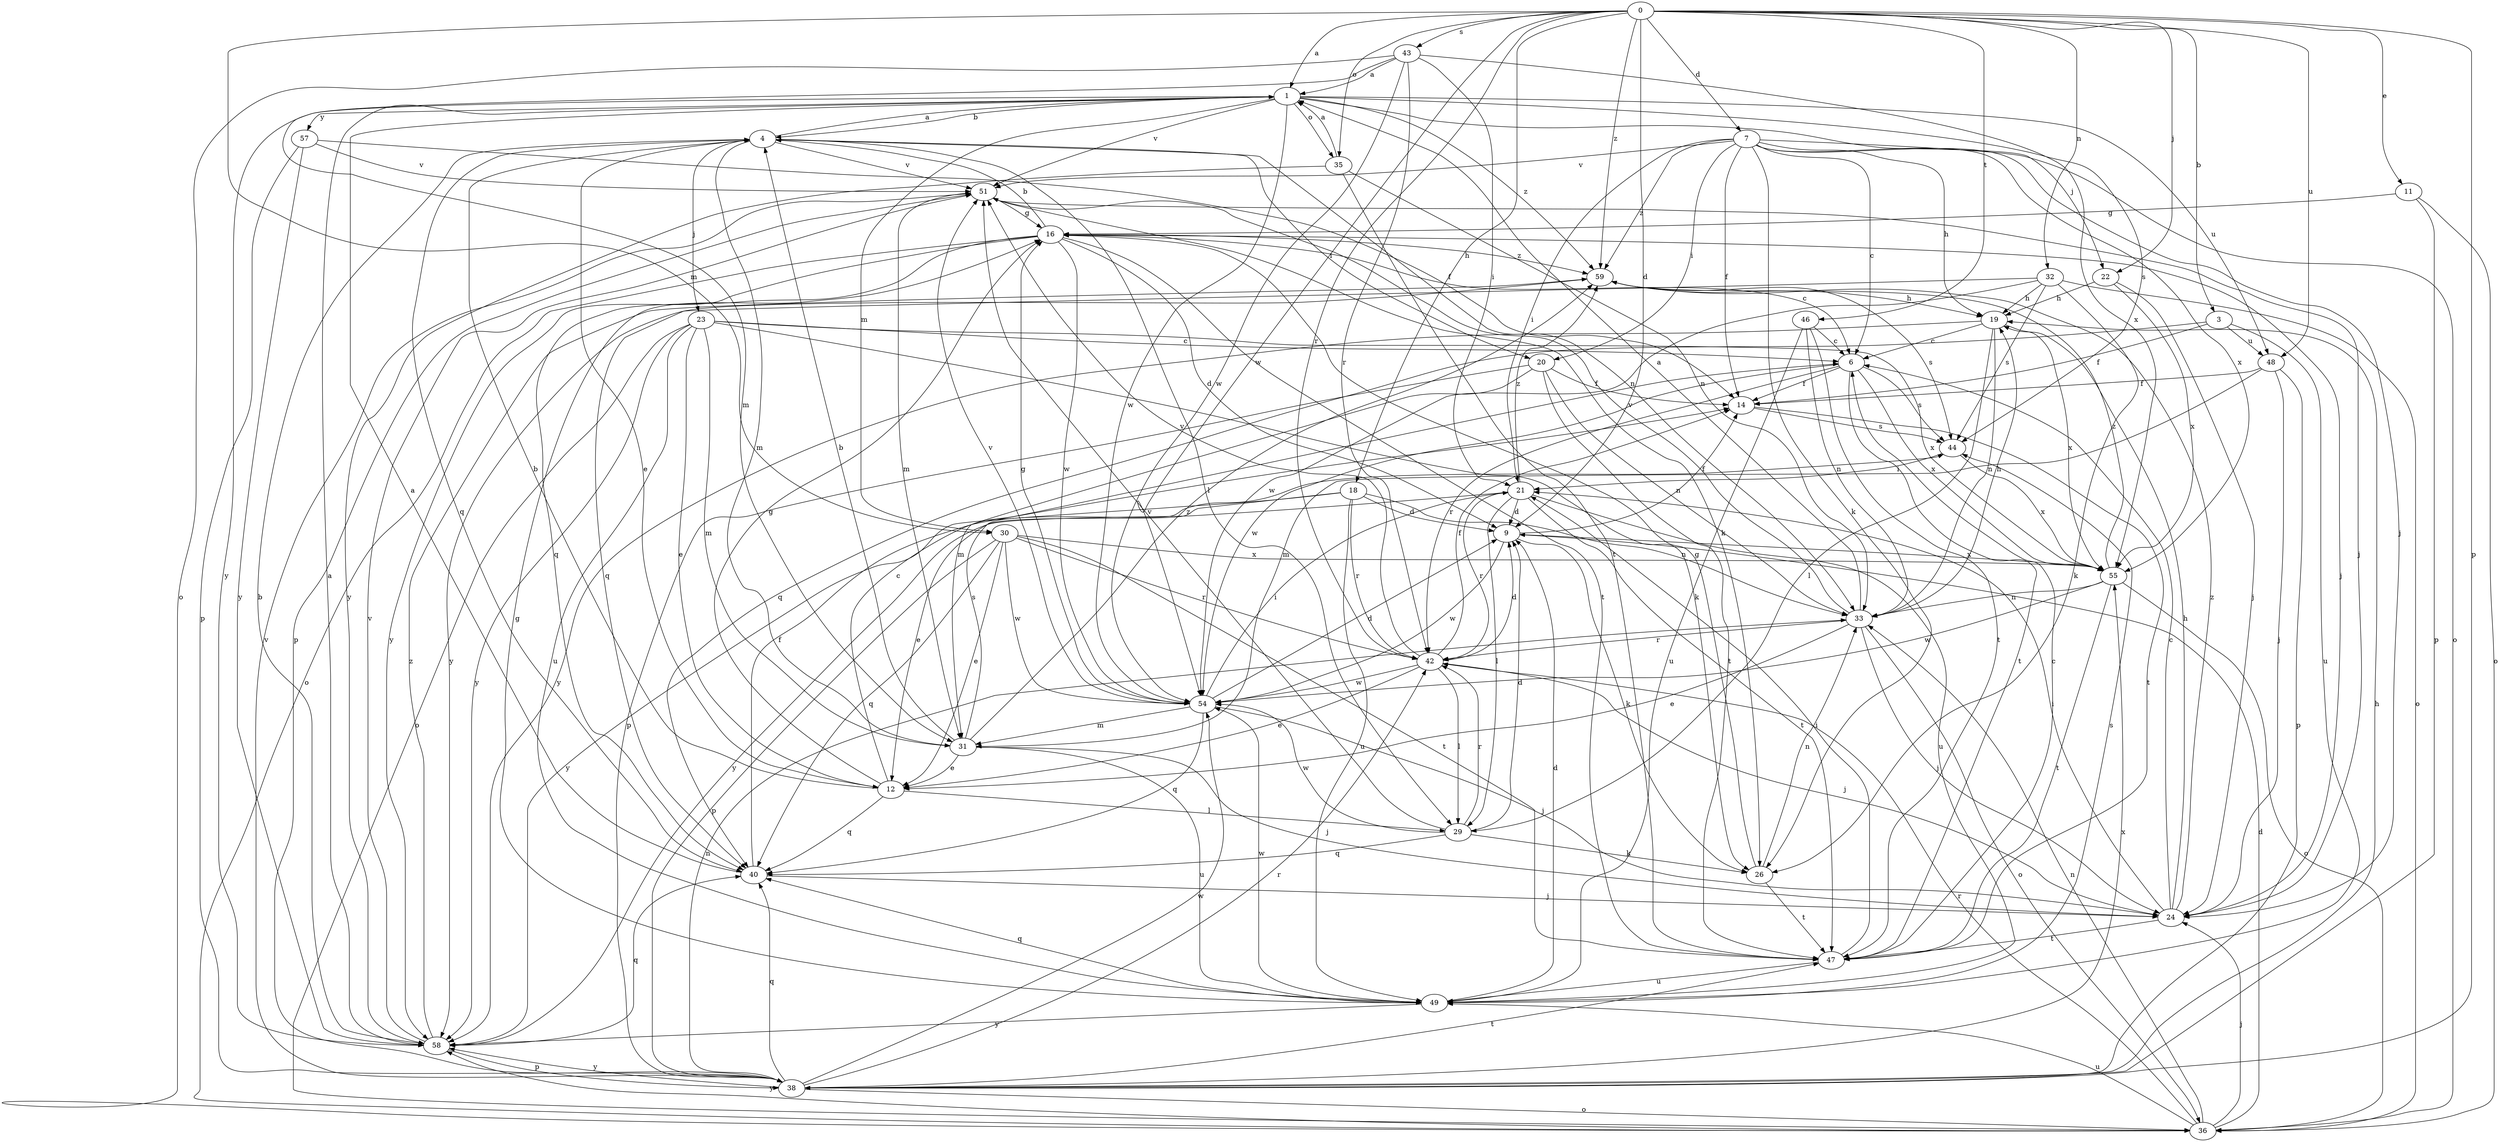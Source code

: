strict digraph  {
0;
1;
3;
4;
6;
7;
9;
11;
12;
14;
16;
18;
19;
20;
21;
22;
23;
24;
26;
29;
30;
31;
32;
33;
35;
36;
38;
40;
42;
43;
44;
46;
47;
48;
49;
51;
54;
55;
57;
58;
59;
0 -> 1  [label=a];
0 -> 3  [label=b];
0 -> 7  [label=d];
0 -> 9  [label=d];
0 -> 11  [label=e];
0 -> 18  [label=h];
0 -> 22  [label=j];
0 -> 30  [label=m];
0 -> 32  [label=n];
0 -> 35  [label=o];
0 -> 38  [label=p];
0 -> 42  [label=r];
0 -> 43  [label=s];
0 -> 46  [label=t];
0 -> 48  [label=u];
0 -> 54  [label=w];
0 -> 59  [label=z];
1 -> 4  [label=b];
1 -> 22  [label=j];
1 -> 30  [label=m];
1 -> 35  [label=o];
1 -> 44  [label=s];
1 -> 48  [label=u];
1 -> 51  [label=v];
1 -> 54  [label=w];
1 -> 57  [label=y];
1 -> 58  [label=y];
1 -> 59  [label=z];
3 -> 14  [label=f];
3 -> 40  [label=q];
3 -> 48  [label=u];
3 -> 49  [label=u];
4 -> 1  [label=a];
4 -> 12  [label=e];
4 -> 20  [label=i];
4 -> 23  [label=j];
4 -> 29  [label=l];
4 -> 31  [label=m];
4 -> 33  [label=n];
4 -> 40  [label=q];
4 -> 51  [label=v];
6 -> 14  [label=f];
6 -> 42  [label=r];
6 -> 44  [label=s];
6 -> 47  [label=t];
6 -> 54  [label=w];
6 -> 55  [label=x];
7 -> 6  [label=c];
7 -> 14  [label=f];
7 -> 19  [label=h];
7 -> 20  [label=i];
7 -> 21  [label=i];
7 -> 24  [label=j];
7 -> 26  [label=k];
7 -> 36  [label=o];
7 -> 51  [label=v];
7 -> 55  [label=x];
7 -> 59  [label=z];
9 -> 14  [label=f];
9 -> 26  [label=k];
9 -> 54  [label=w];
9 -> 55  [label=x];
11 -> 16  [label=g];
11 -> 36  [label=o];
11 -> 38  [label=p];
12 -> 4  [label=b];
12 -> 6  [label=c];
12 -> 16  [label=g];
12 -> 29  [label=l];
12 -> 40  [label=q];
14 -> 44  [label=s];
14 -> 47  [label=t];
16 -> 4  [label=b];
16 -> 6  [label=c];
16 -> 9  [label=d];
16 -> 24  [label=j];
16 -> 36  [label=o];
16 -> 40  [label=q];
16 -> 47  [label=t];
16 -> 54  [label=w];
16 -> 58  [label=y];
16 -> 59  [label=z];
18 -> 9  [label=d];
18 -> 12  [label=e];
18 -> 33  [label=n];
18 -> 42  [label=r];
18 -> 49  [label=u];
18 -> 58  [label=y];
19 -> 6  [label=c];
19 -> 29  [label=l];
19 -> 33  [label=n];
19 -> 55  [label=x];
19 -> 58  [label=y];
20 -> 14  [label=f];
20 -> 31  [label=m];
20 -> 33  [label=n];
20 -> 38  [label=p];
20 -> 47  [label=t];
21 -> 9  [label=d];
21 -> 29  [label=l];
21 -> 42  [label=r];
21 -> 47  [label=t];
21 -> 49  [label=u];
21 -> 58  [label=y];
21 -> 59  [label=z];
22 -> 19  [label=h];
22 -> 24  [label=j];
22 -> 55  [label=x];
23 -> 6  [label=c];
23 -> 12  [label=e];
23 -> 26  [label=k];
23 -> 31  [label=m];
23 -> 36  [label=o];
23 -> 49  [label=u];
23 -> 55  [label=x];
23 -> 58  [label=y];
24 -> 6  [label=c];
24 -> 19  [label=h];
24 -> 21  [label=i];
24 -> 47  [label=t];
24 -> 59  [label=z];
26 -> 16  [label=g];
26 -> 33  [label=n];
26 -> 47  [label=t];
29 -> 9  [label=d];
29 -> 26  [label=k];
29 -> 40  [label=q];
29 -> 42  [label=r];
29 -> 51  [label=v];
29 -> 54  [label=w];
30 -> 12  [label=e];
30 -> 38  [label=p];
30 -> 40  [label=q];
30 -> 42  [label=r];
30 -> 47  [label=t];
30 -> 54  [label=w];
30 -> 55  [label=x];
31 -> 4  [label=b];
31 -> 12  [label=e];
31 -> 24  [label=j];
31 -> 44  [label=s];
31 -> 49  [label=u];
31 -> 59  [label=z];
32 -> 19  [label=h];
32 -> 26  [label=k];
32 -> 36  [label=o];
32 -> 44  [label=s];
32 -> 54  [label=w];
32 -> 58  [label=y];
33 -> 1  [label=a];
33 -> 12  [label=e];
33 -> 19  [label=h];
33 -> 24  [label=j];
33 -> 36  [label=o];
33 -> 42  [label=r];
33 -> 51  [label=v];
35 -> 1  [label=a];
35 -> 33  [label=n];
35 -> 47  [label=t];
35 -> 58  [label=y];
36 -> 9  [label=d];
36 -> 24  [label=j];
36 -> 33  [label=n];
36 -> 42  [label=r];
36 -> 49  [label=u];
36 -> 58  [label=y];
38 -> 19  [label=h];
38 -> 33  [label=n];
38 -> 36  [label=o];
38 -> 40  [label=q];
38 -> 42  [label=r];
38 -> 47  [label=t];
38 -> 51  [label=v];
38 -> 54  [label=w];
38 -> 55  [label=x];
38 -> 58  [label=y];
40 -> 1  [label=a];
40 -> 14  [label=f];
40 -> 24  [label=j];
42 -> 9  [label=d];
42 -> 12  [label=e];
42 -> 14  [label=f];
42 -> 24  [label=j];
42 -> 29  [label=l];
42 -> 51  [label=v];
42 -> 54  [label=w];
43 -> 1  [label=a];
43 -> 21  [label=i];
43 -> 31  [label=m];
43 -> 36  [label=o];
43 -> 42  [label=r];
43 -> 54  [label=w];
43 -> 55  [label=x];
44 -> 21  [label=i];
44 -> 55  [label=x];
46 -> 6  [label=c];
46 -> 33  [label=n];
46 -> 47  [label=t];
46 -> 49  [label=u];
47 -> 6  [label=c];
47 -> 21  [label=i];
47 -> 49  [label=u];
48 -> 14  [label=f];
48 -> 24  [label=j];
48 -> 31  [label=m];
48 -> 38  [label=p];
49 -> 9  [label=d];
49 -> 16  [label=g];
49 -> 40  [label=q];
49 -> 44  [label=s];
49 -> 54  [label=w];
49 -> 58  [label=y];
51 -> 16  [label=g];
51 -> 24  [label=j];
51 -> 26  [label=k];
51 -> 31  [label=m];
51 -> 38  [label=p];
54 -> 9  [label=d];
54 -> 16  [label=g];
54 -> 21  [label=i];
54 -> 24  [label=j];
54 -> 31  [label=m];
54 -> 40  [label=q];
54 -> 51  [label=v];
55 -> 33  [label=n];
55 -> 36  [label=o];
55 -> 47  [label=t];
55 -> 54  [label=w];
55 -> 59  [label=z];
57 -> 14  [label=f];
57 -> 38  [label=p];
57 -> 51  [label=v];
57 -> 58  [label=y];
58 -> 1  [label=a];
58 -> 4  [label=b];
58 -> 38  [label=p];
58 -> 40  [label=q];
58 -> 51  [label=v];
58 -> 59  [label=z];
59 -> 19  [label=h];
59 -> 40  [label=q];
59 -> 44  [label=s];
}
